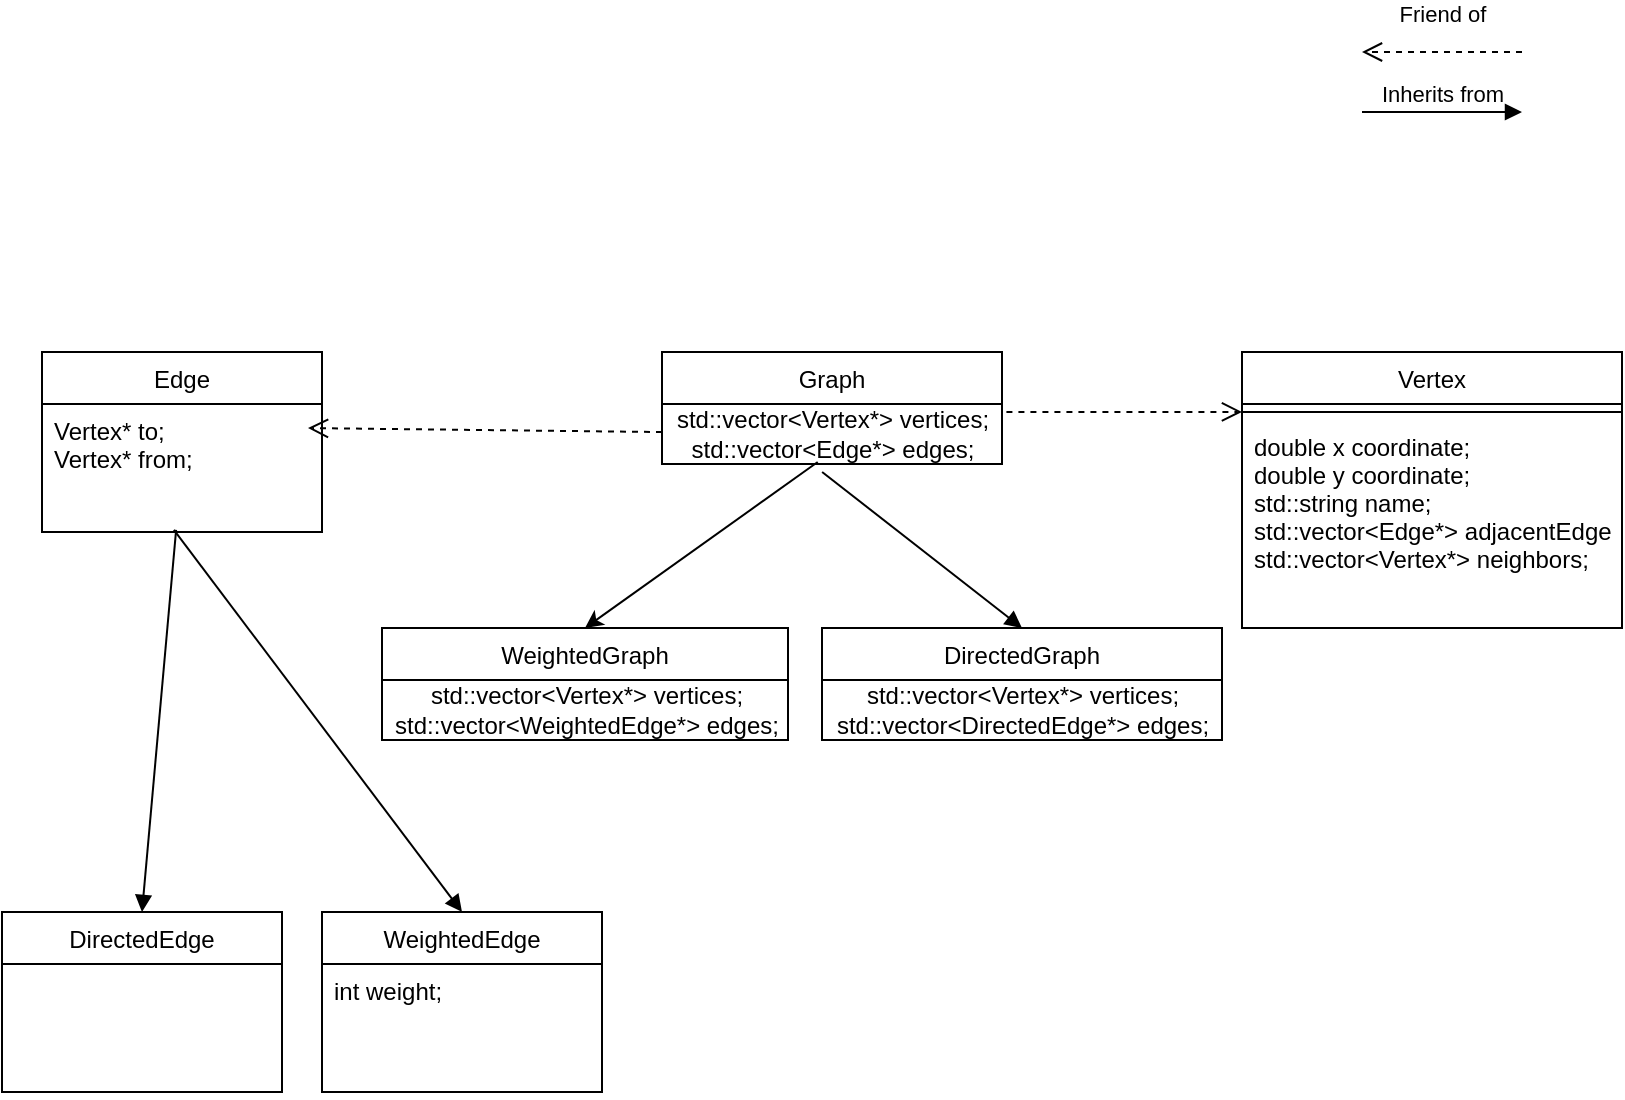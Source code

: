<mxfile version="12.6.5" type="device"><diagram id="C5RBs43oDa-KdzZeNtuy" name="Page-1"><mxGraphModel dx="1422" dy="745" grid="1" gridSize="10" guides="1" tooltips="1" connect="1" arrows="1" fold="1" page="1" pageScale="1" pageWidth="827" pageHeight="1169" math="0" shadow="0"><root><mxCell id="WIyWlLk6GJQsqaUBKTNV-0"/><mxCell id="WIyWlLk6GJQsqaUBKTNV-1" parent="WIyWlLk6GJQsqaUBKTNV-0"/><mxCell id="zkfFHV4jXpPFQw0GAbJ--0" value="Vertex" style="swimlane;fontStyle=0;align=center;verticalAlign=top;childLayout=stackLayout;horizontal=1;startSize=26;horizontalStack=0;resizeParent=1;resizeLast=0;collapsible=1;marginBottom=0;rounded=0;shadow=0;strokeWidth=1;" parent="WIyWlLk6GJQsqaUBKTNV-1" vertex="1"><mxGeometry x="630" y="220" width="190" height="138" as="geometry"><mxRectangle x="230" y="140" width="160" height="26" as="alternateBounds"/></mxGeometry></mxCell><mxCell id="zkfFHV4jXpPFQw0GAbJ--4" value="" style="line;html=1;strokeWidth=1;align=left;verticalAlign=middle;spacingTop=-1;spacingLeft=3;spacingRight=3;rotatable=0;labelPosition=right;points=[];portConstraint=eastwest;" parent="zkfFHV4jXpPFQw0GAbJ--0" vertex="1"><mxGeometry y="26" width="190" height="8" as="geometry"/></mxCell><mxCell id="zkfFHV4jXpPFQw0GAbJ--5" value="double x coordinate;&#10;double y coordinate;&#10;std::string name;&#10;std::vector&lt;Edge*&gt; adjacentEdges;&#10;std::vector&lt;Vertex*&gt; neighbors;" style="text;align=left;verticalAlign=top;spacingLeft=4;spacingRight=4;overflow=hidden;rotatable=0;points=[[0,0.5],[1,0.5]];portConstraint=eastwest;" parent="zkfFHV4jXpPFQw0GAbJ--0" vertex="1"><mxGeometry y="34" width="190" height="96" as="geometry"/></mxCell><mxCell id="GD_yADdQ1P8Cj667VFcM-1" value="Edge" style="swimlane;fontStyle=0;childLayout=stackLayout;horizontal=1;startSize=26;fillColor=none;horizontalStack=0;resizeParent=1;resizeParentMax=0;resizeLast=0;collapsible=1;marginBottom=0;" vertex="1" parent="WIyWlLk6GJQsqaUBKTNV-1"><mxGeometry x="30" y="220" width="140" height="90" as="geometry"/></mxCell><mxCell id="GD_yADdQ1P8Cj667VFcM-2" value="Vertex* to;&#10;Vertex* from;" style="text;strokeColor=none;fillColor=none;align=left;verticalAlign=top;spacingLeft=4;spacingRight=4;overflow=hidden;rotatable=0;points=[[0,0.5],[1,0.5]];portConstraint=eastwest;" vertex="1" parent="GD_yADdQ1P8Cj667VFcM-1"><mxGeometry y="26" width="140" height="64" as="geometry"/></mxCell><mxCell id="GD_yADdQ1P8Cj667VFcM-9" value="WeightedEdge" style="swimlane;fontStyle=0;childLayout=stackLayout;horizontal=1;startSize=26;fillColor=none;horizontalStack=0;resizeParent=1;resizeParentMax=0;resizeLast=0;collapsible=1;marginBottom=0;" vertex="1" parent="WIyWlLk6GJQsqaUBKTNV-1"><mxGeometry x="170" y="500" width="140" height="90" as="geometry"/></mxCell><mxCell id="GD_yADdQ1P8Cj667VFcM-10" value="int weight;" style="text;strokeColor=none;fillColor=none;align=left;verticalAlign=top;spacingLeft=4;spacingRight=4;overflow=hidden;rotatable=0;points=[[0,0.5],[1,0.5]];portConstraint=eastwest;" vertex="1" parent="GD_yADdQ1P8Cj667VFcM-9"><mxGeometry y="26" width="140" height="64" as="geometry"/></mxCell><mxCell id="GD_yADdQ1P8Cj667VFcM-12" value="" style="html=1;verticalAlign=bottom;endArrow=block;exitX=0.471;exitY=0.984;exitDx=0;exitDy=0;exitPerimeter=0;entryX=0.5;entryY=0;entryDx=0;entryDy=0;" edge="1" parent="WIyWlLk6GJQsqaUBKTNV-1" source="GD_yADdQ1P8Cj667VFcM-2" target="GD_yADdQ1P8Cj667VFcM-9"><mxGeometry width="80" relative="1" as="geometry"><mxPoint x="207" y="626" as="sourcePoint"/><mxPoint x="287" y="626" as="targetPoint"/></mxGeometry></mxCell><mxCell id="GD_yADdQ1P8Cj667VFcM-13" value="DirectedEdge" style="swimlane;fontStyle=0;childLayout=stackLayout;horizontal=1;startSize=26;fillColor=none;horizontalStack=0;resizeParent=1;resizeParentMax=0;resizeLast=0;collapsible=1;marginBottom=0;" vertex="1" parent="WIyWlLk6GJQsqaUBKTNV-1"><mxGeometry x="10" y="500" width="140" height="90" as="geometry"/></mxCell><mxCell id="GD_yADdQ1P8Cj667VFcM-16" value="Graph" style="swimlane;fontStyle=0;childLayout=stackLayout;horizontal=1;startSize=26;fillColor=none;horizontalStack=0;resizeParent=1;resizeParentMax=0;resizeLast=0;collapsible=1;marginBottom=0;" vertex="1" parent="WIyWlLk6GJQsqaUBKTNV-1"><mxGeometry x="340" y="220" width="170" height="56" as="geometry"/></mxCell><mxCell id="GD_yADdQ1P8Cj667VFcM-19" value="std::vector&amp;lt;Vertex*&amp;gt; vertices;&lt;br&gt;std::vector&amp;lt;Edge*&amp;gt; edges;" style="text;html=1;align=center;verticalAlign=middle;resizable=0;points=[];autosize=1;" vertex="1" parent="GD_yADdQ1P8Cj667VFcM-16"><mxGeometry y="26" width="170" height="30" as="geometry"/></mxCell><mxCell id="GD_yADdQ1P8Cj667VFcM-20" value="DirectedGraph" style="swimlane;fontStyle=0;childLayout=stackLayout;horizontal=1;startSize=26;fillColor=none;horizontalStack=0;resizeParent=1;resizeParentMax=0;resizeLast=0;collapsible=1;marginBottom=0;" vertex="1" parent="WIyWlLk6GJQsqaUBKTNV-1"><mxGeometry x="420" y="358" width="200" height="56" as="geometry"/></mxCell><mxCell id="GD_yADdQ1P8Cj667VFcM-21" value="std::vector&amp;lt;Vertex*&amp;gt; vertices;&lt;br&gt;std::vector&amp;lt;DirectedEdge*&amp;gt; edges;" style="text;html=1;align=center;verticalAlign=middle;resizable=0;points=[];autosize=1;" vertex="1" parent="GD_yADdQ1P8Cj667VFcM-20"><mxGeometry y="26" width="200" height="30" as="geometry"/></mxCell><mxCell id="GD_yADdQ1P8Cj667VFcM-25" value="" style="html=1;verticalAlign=bottom;endArrow=open;dashed=1;endSize=8;entryX=0.95;entryY=0.188;entryDx=0;entryDy=0;entryPerimeter=0;" edge="1" parent="WIyWlLk6GJQsqaUBKTNV-1" source="GD_yADdQ1P8Cj667VFcM-19" target="GD_yADdQ1P8Cj667VFcM-2"><mxGeometry relative="1" as="geometry"><mxPoint x="437" y="276" as="sourcePoint"/><mxPoint x="230" y="258" as="targetPoint"/></mxGeometry></mxCell><mxCell id="GD_yADdQ1P8Cj667VFcM-27" value="" style="html=1;verticalAlign=bottom;endArrow=open;dashed=1;endSize=8;exitX=1.013;exitY=0.133;exitDx=0;exitDy=0;exitPerimeter=0;entryX=0;entryY=0.499;entryDx=0;entryDy=0;entryPerimeter=0;" edge="1" parent="WIyWlLk6GJQsqaUBKTNV-1" source="GD_yADdQ1P8Cj667VFcM-19" target="zkfFHV4jXpPFQw0GAbJ--4"><mxGeometry relative="1" as="geometry"><mxPoint x="537" y="276" as="sourcePoint"/><mxPoint x="457" y="276" as="targetPoint"/></mxGeometry></mxCell><mxCell id="GD_yADdQ1P8Cj667VFcM-28" value="Friend of" style="html=1;verticalAlign=bottom;endArrow=open;dashed=1;endSize=8;" edge="1" parent="WIyWlLk6GJQsqaUBKTNV-1"><mxGeometry y="-10" relative="1" as="geometry"><mxPoint x="770" y="70" as="sourcePoint"/><mxPoint x="690" y="70" as="targetPoint"/><mxPoint as="offset"/></mxGeometry></mxCell><mxCell id="GD_yADdQ1P8Cj667VFcM-31" value="Inherits from" style="html=1;verticalAlign=bottom;endArrow=block;" edge="1" parent="WIyWlLk6GJQsqaUBKTNV-1"><mxGeometry width="80" relative="1" as="geometry"><mxPoint x="690" y="100" as="sourcePoint"/><mxPoint x="770" y="100" as="targetPoint"/></mxGeometry></mxCell><mxCell id="GD_yADdQ1P8Cj667VFcM-40" value="WeightedGraph" style="swimlane;fontStyle=0;childLayout=stackLayout;horizontal=1;startSize=26;fillColor=none;horizontalStack=0;resizeParent=1;resizeParentMax=0;resizeLast=0;collapsible=1;marginBottom=0;" vertex="1" parent="WIyWlLk6GJQsqaUBKTNV-1"><mxGeometry x="200" y="358" width="203" height="56" as="geometry"/></mxCell><mxCell id="GD_yADdQ1P8Cj667VFcM-41" value="std::vector&amp;lt;Vertex*&amp;gt; vertices;&lt;br&gt;std::vector&amp;lt;WeightedEdge*&amp;gt; edges;" style="text;html=1;align=center;verticalAlign=middle;resizable=0;points=[];autosize=1;" vertex="1" parent="GD_yADdQ1P8Cj667VFcM-40"><mxGeometry y="26" width="203" height="30" as="geometry"/></mxCell><mxCell id="GD_yADdQ1P8Cj667VFcM-42" value="" style="endArrow=classic;html=1;entryX=0.5;entryY=0;entryDx=0;entryDy=0;exitX=0.458;exitY=0.967;exitDx=0;exitDy=0;exitPerimeter=0;" edge="1" parent="WIyWlLk6GJQsqaUBKTNV-1" source="GD_yADdQ1P8Cj667VFcM-19" target="GD_yADdQ1P8Cj667VFcM-40"><mxGeometry width="50" height="50" relative="1" as="geometry"><mxPoint x="420" y="280" as="sourcePoint"/><mxPoint x="127" y="756" as="targetPoint"/></mxGeometry></mxCell><mxCell id="GD_yADdQ1P8Cj667VFcM-47" value="" style="html=1;verticalAlign=bottom;endArrow=block;exitX=0.471;exitY=1.133;exitDx=0;exitDy=0;exitPerimeter=0;entryX=0.5;entryY=0;entryDx=0;entryDy=0;" edge="1" parent="WIyWlLk6GJQsqaUBKTNV-1" source="GD_yADdQ1P8Cj667VFcM-19" target="GD_yADdQ1P8Cj667VFcM-20"><mxGeometry width="80" relative="1" as="geometry"><mxPoint x="20" y="610" as="sourcePoint"/><mxPoint x="100" y="610" as="targetPoint"/></mxGeometry></mxCell><mxCell id="GD_yADdQ1P8Cj667VFcM-48" value="" style="html=1;verticalAlign=bottom;endArrow=block;exitX=0.479;exitY=0.984;exitDx=0;exitDy=0;exitPerimeter=0;entryX=0.5;entryY=0;entryDx=0;entryDy=0;" edge="1" parent="WIyWlLk6GJQsqaUBKTNV-1" source="GD_yADdQ1P8Cj667VFcM-2" target="GD_yADdQ1P8Cj667VFcM-13"><mxGeometry width="80" relative="1" as="geometry"><mxPoint x="10" y="610" as="sourcePoint"/><mxPoint x="90" y="610" as="targetPoint"/></mxGeometry></mxCell></root></mxGraphModel></diagram></mxfile>